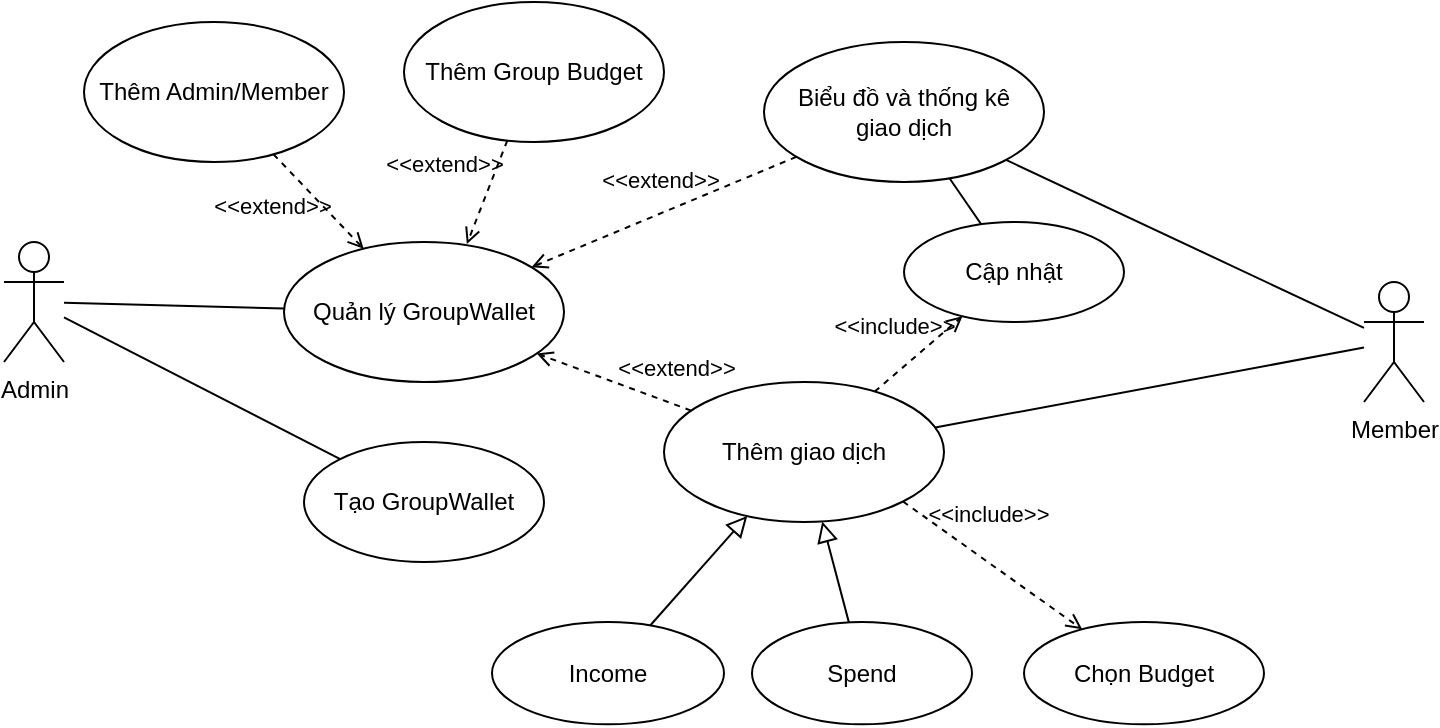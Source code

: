 <mxfile version="24.6.2" type="device">
  <diagram name="Trang-1" id="Nkdi8AB0vbIH-OvDJyjw">
    <mxGraphModel dx="1149" dy="496" grid="1" gridSize="10" guides="1" tooltips="1" connect="1" arrows="1" fold="1" page="1" pageScale="1" pageWidth="827" pageHeight="1169" math="0" shadow="0">
      <root>
        <mxCell id="0" />
        <mxCell id="1" parent="0" />
        <mxCell id="1usC6PpegWLrxd76J9WX-29" value="Admin" style="shape=umlActor;verticalLabelPosition=bottom;verticalAlign=top;html=1;outlineConnect=0;" parent="1" vertex="1">
          <mxGeometry x="50" y="260" width="30" height="60" as="geometry" />
        </mxCell>
        <mxCell id="1usC6PpegWLrxd76J9WX-30" value="Tạo GroupWallet" style="ellipse;whiteSpace=wrap;html=1;" parent="1" vertex="1">
          <mxGeometry x="200" y="360" width="120" height="60" as="geometry" />
        </mxCell>
        <mxCell id="1usC6PpegWLrxd76J9WX-31" value="" style="endArrow=none;html=1;rounded=0;" parent="1" source="1usC6PpegWLrxd76J9WX-29" target="1usC6PpegWLrxd76J9WX-30" edge="1">
          <mxGeometry width="50" height="50" relative="1" as="geometry">
            <mxPoint x="120" y="329" as="sourcePoint" />
            <mxPoint x="274" y="185" as="targetPoint" />
          </mxGeometry>
        </mxCell>
        <mxCell id="1usC6PpegWLrxd76J9WX-32" value="Quản lý GroupWallet" style="ellipse;whiteSpace=wrap;html=1;" parent="1" vertex="1">
          <mxGeometry x="190" y="260" width="140" height="70" as="geometry" />
        </mxCell>
        <mxCell id="1usC6PpegWLrxd76J9WX-33" value="" style="endArrow=none;html=1;rounded=0;" parent="1" source="1usC6PpegWLrxd76J9WX-29" target="1usC6PpegWLrxd76J9WX-32" edge="1">
          <mxGeometry width="50" height="50" relative="1" as="geometry">
            <mxPoint x="110" y="285" as="sourcePoint" />
            <mxPoint x="294" y="275" as="targetPoint" />
          </mxGeometry>
        </mxCell>
        <mxCell id="1usC6PpegWLrxd76J9WX-34" value="Thêm Admin/Member" style="ellipse;whiteSpace=wrap;html=1;" parent="1" vertex="1">
          <mxGeometry x="90" y="150" width="130" height="70" as="geometry" />
        </mxCell>
        <mxCell id="1usC6PpegWLrxd76J9WX-35" value="&amp;lt;&amp;lt;extend&amp;gt;&amp;gt;" style="html=1;verticalAlign=bottom;labelBackgroundColor=none;endArrow=open;endFill=0;dashed=1;rounded=0;" parent="1" source="1usC6PpegWLrxd76J9WX-34" target="1usC6PpegWLrxd76J9WX-32" edge="1">
          <mxGeometry x="-0.272" y="-25" width="160" relative="1" as="geometry">
            <mxPoint x="519" y="300.45" as="sourcePoint" />
            <mxPoint x="196.616" y="280.003" as="targetPoint" />
            <mxPoint x="1" as="offset" />
          </mxGeometry>
        </mxCell>
        <mxCell id="1usC6PpegWLrxd76J9WX-36" value="Thêm giao dịch" style="ellipse;whiteSpace=wrap;html=1;" parent="1" vertex="1">
          <mxGeometry x="380.0" y="330.0" width="140" height="70" as="geometry" />
        </mxCell>
        <mxCell id="1usC6PpegWLrxd76J9WX-37" value="&amp;lt;&amp;lt;extend&amp;gt;&amp;gt;" style="html=1;verticalAlign=bottom;labelBackgroundColor=none;endArrow=open;endFill=0;dashed=1;rounded=0;" parent="1" source="1usC6PpegWLrxd76J9WX-36" target="1usC6PpegWLrxd76J9WX-32" edge="1">
          <mxGeometry x="-0.719" y="-9" width="160" relative="1" as="geometry">
            <mxPoint x="720.41" y="263.0" as="sourcePoint" />
            <mxPoint x="296.0" y="313.55" as="targetPoint" />
            <mxPoint as="offset" />
          </mxGeometry>
        </mxCell>
        <mxCell id="1usC6PpegWLrxd76J9WX-38" value="Income" style="ellipse;whiteSpace=wrap;html=1;" parent="1" vertex="1">
          <mxGeometry x="294" y="450" width="116" height="51.16" as="geometry" />
        </mxCell>
        <mxCell id="1usC6PpegWLrxd76J9WX-39" value="" style="endArrow=block;html=1;rounded=0;align=center;verticalAlign=bottom;endFill=0;labelBackgroundColor=none;endSize=8;" parent="1" source="1usC6PpegWLrxd76J9WX-38" target="1usC6PpegWLrxd76J9WX-36" edge="1">
          <mxGeometry relative="1" as="geometry">
            <mxPoint x="728" y="548.16" as="sourcePoint" />
            <mxPoint x="373.255" y="390.004" as="targetPoint" />
          </mxGeometry>
        </mxCell>
        <mxCell id="1usC6PpegWLrxd76J9WX-40" value="" style="resizable=0;html=1;align=center;verticalAlign=top;labelBackgroundColor=none;" parent="1usC6PpegWLrxd76J9WX-39" connectable="0" vertex="1">
          <mxGeometry relative="1" as="geometry" />
        </mxCell>
        <mxCell id="1usC6PpegWLrxd76J9WX-41" value="Spend" style="ellipse;whiteSpace=wrap;html=1;" parent="1" vertex="1">
          <mxGeometry x="424" y="450" width="110" height="51.16" as="geometry" />
        </mxCell>
        <mxCell id="1usC6PpegWLrxd76J9WX-42" value="" style="endArrow=block;html=1;rounded=0;align=center;verticalAlign=bottom;endFill=0;labelBackgroundColor=none;endSize=8;" parent="1" source="1usC6PpegWLrxd76J9WX-41" target="1usC6PpegWLrxd76J9WX-36" edge="1">
          <mxGeometry relative="1" as="geometry">
            <mxPoint x="884" y="548.16" as="sourcePoint" />
            <mxPoint x="602" y="399" as="targetPoint" />
          </mxGeometry>
        </mxCell>
        <mxCell id="1usC6PpegWLrxd76J9WX-43" value="" style="resizable=0;html=1;align=center;verticalAlign=top;labelBackgroundColor=none;" parent="1usC6PpegWLrxd76J9WX-42" connectable="0" vertex="1">
          <mxGeometry relative="1" as="geometry" />
        </mxCell>
        <mxCell id="1usC6PpegWLrxd76J9WX-44" value="Biểu đồ và thống kê &lt;br&gt;giao dịch" style="ellipse;whiteSpace=wrap;html=1;" parent="1" vertex="1">
          <mxGeometry x="430.0" y="160.0" width="140" height="70" as="geometry" />
        </mxCell>
        <mxCell id="1usC6PpegWLrxd76J9WX-45" value="&amp;lt;&amp;lt;extend&amp;gt;&amp;gt;" style="html=1;verticalAlign=bottom;labelBackgroundColor=none;endArrow=open;endFill=0;dashed=1;rounded=0;" parent="1" source="1usC6PpegWLrxd76J9WX-44" target="1usC6PpegWLrxd76J9WX-32" edge="1">
          <mxGeometry x="-0.019" y="-7" width="160" relative="1" as="geometry">
            <mxPoint x="749" y="173.0" as="sourcePoint" />
            <mxPoint x="345.59" y="225" as="targetPoint" />
            <mxPoint as="offset" />
          </mxGeometry>
        </mxCell>
        <mxCell id="1usC6PpegWLrxd76J9WX-48" value="Cập nhật" style="ellipse;whiteSpace=wrap;html=1;" parent="1" vertex="1">
          <mxGeometry x="500" y="250" width="110" height="50" as="geometry" />
        </mxCell>
        <mxCell id="1usC6PpegWLrxd76J9WX-49" value="&amp;lt;&amp;lt;include&amp;gt;&amp;gt;" style="html=1;verticalAlign=bottom;labelBackgroundColor=none;endArrow=open;endFill=0;dashed=1;rounded=0;" parent="1" source="1usC6PpegWLrxd76J9WX-36" target="1usC6PpegWLrxd76J9WX-48" edge="1">
          <mxGeometry x="-0.21" y="12" width="160" relative="1" as="geometry">
            <mxPoint x="660" y="380" as="sourcePoint" />
            <mxPoint x="510" y="500" as="targetPoint" />
            <mxPoint as="offset" />
            <Array as="points" />
          </mxGeometry>
        </mxCell>
        <mxCell id="1usC6PpegWLrxd76J9WX-54" value="" style="endArrow=none;html=1;rounded=0;" parent="1" source="1usC6PpegWLrxd76J9WX-44" target="1usC6PpegWLrxd76J9WX-48" edge="1">
          <mxGeometry width="50" height="50" relative="1" as="geometry">
            <mxPoint x="529" y="220" as="sourcePoint" />
            <mxPoint x="631" y="270" as="targetPoint" />
          </mxGeometry>
        </mxCell>
        <mxCell id="1usC6PpegWLrxd76J9WX-55" value="Member" style="shape=umlActor;verticalLabelPosition=bottom;verticalAlign=top;html=1;outlineConnect=0;" parent="1" vertex="1">
          <mxGeometry x="730" y="280" width="30" height="60" as="geometry" />
        </mxCell>
        <mxCell id="1usC6PpegWLrxd76J9WX-56" value="" style="endArrow=none;html=1;rounded=0;" parent="1" source="1usC6PpegWLrxd76J9WX-55" target="1usC6PpegWLrxd76J9WX-44" edge="1">
          <mxGeometry width="50" height="50" relative="1" as="geometry">
            <mxPoint x="750" y="254" as="sourcePoint" />
            <mxPoint x="820" y="120" as="targetPoint" />
          </mxGeometry>
        </mxCell>
        <mxCell id="x34ojcWGSyULW_a2hGYA-1" value="" style="endArrow=none;html=1;rounded=0;" edge="1" parent="1" source="1usC6PpegWLrxd76J9WX-55" target="1usC6PpegWLrxd76J9WX-36">
          <mxGeometry width="50" height="50" relative="1" as="geometry">
            <mxPoint x="770" y="400" as="sourcePoint" />
            <mxPoint x="538" y="374" as="targetPoint" />
            <Array as="points" />
          </mxGeometry>
        </mxCell>
        <mxCell id="x34ojcWGSyULW_a2hGYA-2" value="Thêm Group Budget" style="ellipse;whiteSpace=wrap;html=1;" vertex="1" parent="1">
          <mxGeometry x="250" y="140" width="130" height="70" as="geometry" />
        </mxCell>
        <mxCell id="x34ojcWGSyULW_a2hGYA-3" value="&amp;lt;&amp;lt;extend&amp;gt;&amp;gt;" style="html=1;verticalAlign=bottom;labelBackgroundColor=none;endArrow=open;endFill=0;dashed=1;rounded=0;entryX=0.653;entryY=0.015;entryDx=0;entryDy=0;entryPerimeter=0;" edge="1" parent="1" source="x34ojcWGSyULW_a2hGYA-2" target="1usC6PpegWLrxd76J9WX-32">
          <mxGeometry x="0.109" y="-22" width="160" relative="1" as="geometry">
            <mxPoint x="669" y="320.45" as="sourcePoint" />
            <mxPoint x="275.192" y="314.834" as="targetPoint" />
            <mxPoint as="offset" />
          </mxGeometry>
        </mxCell>
        <mxCell id="x34ojcWGSyULW_a2hGYA-4" value="Chọn Budget" style="ellipse;whiteSpace=wrap;html=1;" vertex="1" parent="1">
          <mxGeometry x="560" y="450" width="120" height="51.16" as="geometry" />
        </mxCell>
        <mxCell id="x34ojcWGSyULW_a2hGYA-5" value="&amp;lt;&amp;lt;include&amp;gt;&amp;gt;" style="html=1;verticalAlign=bottom;labelBackgroundColor=none;endArrow=open;endFill=0;dashed=1;rounded=0;exitX=1;exitY=1;exitDx=0;exitDy=0;" edge="1" parent="1" target="x34ojcWGSyULW_a2hGYA-4" source="1usC6PpegWLrxd76J9WX-36">
          <mxGeometry x="-0.21" y="12" width="160" relative="1" as="geometry">
            <mxPoint x="560" y="460" as="sourcePoint" />
            <mxPoint x="546" y="610" as="targetPoint" />
            <mxPoint as="offset" />
            <Array as="points" />
          </mxGeometry>
        </mxCell>
      </root>
    </mxGraphModel>
  </diagram>
</mxfile>
